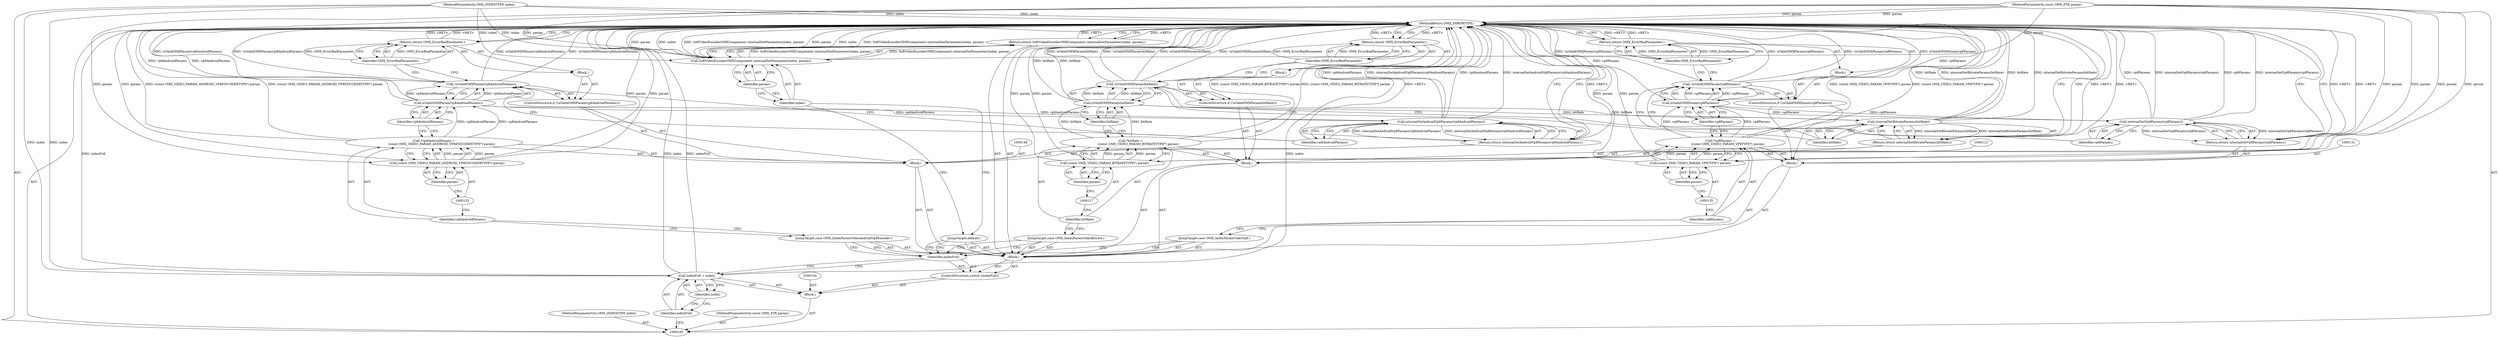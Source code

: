 digraph "0_Android_295c883fe3105b19bcd0f9e07d54c6b589fc5bff_28" {
"1000170" [label="(MethodReturn,OMX_ERRORTYPE)"];
"1000101" [label="(MethodParameterIn,OMX_INDEXTYPE index)"];
"1000216" [label="(MethodParameterOut,OMX_INDEXTYPE index)"];
"1000119" [label="(ControlStructure,if (!isValidOMXParam(bitRate)))"];
"1000120" [label="(Call,!isValidOMXParam(bitRate))"];
"1000121" [label="(Call,isValidOMXParam(bitRate))"];
"1000122" [label="(Identifier,bitRate)"];
"1000123" [label="(Block,)"];
"1000124" [label="(Return,return OMX_ErrorBadParameter;)"];
"1000125" [label="(Identifier,OMX_ErrorBadParameter)"];
"1000126" [label="(Return,return internalSetBitrateParams(bitRate);)"];
"1000127" [label="(Call,internalSetBitrateParams(bitRate))"];
"1000128" [label="(Identifier,bitRate)"];
"1000129" [label="(JumpTarget,case OMX_IndexParamVideoVp8:)"];
"1000130" [label="(Block,)"];
"1000132" [label="(Call,*vp8Params =\n                (const OMX_VIDEO_PARAM_VP8TYPE*) param)"];
"1000133" [label="(Identifier,vp8Params)"];
"1000102" [label="(MethodParameterIn,const OMX_PTR param)"];
"1000217" [label="(MethodParameterOut,const OMX_PTR param)"];
"1000103" [label="(Block,)"];
"1000134" [label="(Call,(const OMX_VIDEO_PARAM_VP8TYPE*) param)"];
"1000136" [label="(Identifier,param)"];
"1000137" [label="(ControlStructure,if (!isValidOMXParam(vp8Params)))"];
"1000138" [label="(Call,!isValidOMXParam(vp8Params))"];
"1000139" [label="(Call,isValidOMXParam(vp8Params))"];
"1000140" [label="(Identifier,vp8Params)"];
"1000141" [label="(Block,)"];
"1000142" [label="(Return,return OMX_ErrorBadParameter;)"];
"1000143" [label="(Identifier,OMX_ErrorBadParameter)"];
"1000144" [label="(Return,return internalSetVp8Params(vp8Params);)"];
"1000145" [label="(Call,internalSetVp8Params(vp8Params))"];
"1000146" [label="(Identifier,vp8Params)"];
"1000147" [label="(JumpTarget,case OMX_IndexParamVideoAndroidVp8Encoder:)"];
"1000148" [label="(Block,)"];
"1000150" [label="(Call,*vp8AndroidParams =\n                (const OMX_VIDEO_PARAM_ANDROID_VP8ENCODERTYPE*) param)"];
"1000151" [label="(Identifier,vp8AndroidParams)"];
"1000152" [label="(Call,(const OMX_VIDEO_PARAM_ANDROID_VP8ENCODERTYPE*) param)"];
"1000154" [label="(Identifier,param)"];
"1000155" [label="(ControlStructure,if (!isValidOMXParam(vp8AndroidParams)))"];
"1000156" [label="(Call,!isValidOMXParam(vp8AndroidParams))"];
"1000157" [label="(Call,isValidOMXParam(vp8AndroidParams))"];
"1000158" [label="(Identifier,vp8AndroidParams)"];
"1000159" [label="(Block,)"];
"1000160" [label="(Return,return OMX_ErrorBadParameter;)"];
"1000161" [label="(Identifier,OMX_ErrorBadParameter)"];
"1000162" [label="(Return,return internalSetAndroidVp8Params(vp8AndroidParams);)"];
"1000163" [label="(Call,internalSetAndroidVp8Params(vp8AndroidParams))"];
"1000164" [label="(Identifier,vp8AndroidParams)"];
"1000105" [label="(Call,indexFull = index)"];
"1000106" [label="(Identifier,indexFull)"];
"1000107" [label="(Identifier,index)"];
"1000165" [label="(JumpTarget,default:)"];
"1000166" [label="(Return,return SoftVideoEncoderOMXComponent::internalSetParameter(index, param);)"];
"1000167" [label="(Call,SoftVideoEncoderOMXComponent::internalSetParameter(index, param))"];
"1000168" [label="(Identifier,index)"];
"1000169" [label="(Identifier,param)"];
"1000109" [label="(Identifier,indexFull)"];
"1000110" [label="(Block,)"];
"1000108" [label="(ControlStructure,switch (indexFull))"];
"1000111" [label="(JumpTarget,case OMX_IndexParamVideoBitrate:)"];
"1000112" [label="(Block,)"];
"1000114" [label="(Call,*bitRate =\n                (const OMX_VIDEO_PARAM_BITRATETYPE*) param)"];
"1000115" [label="(Identifier,bitRate)"];
"1000116" [label="(Call,(const OMX_VIDEO_PARAM_BITRATETYPE*) param)"];
"1000118" [label="(Identifier,param)"];
"1000170" -> "1000100"  [label="AST: "];
"1000170" -> "1000124"  [label="CFG: "];
"1000170" -> "1000126"  [label="CFG: "];
"1000170" -> "1000142"  [label="CFG: "];
"1000170" -> "1000144"  [label="CFG: "];
"1000170" -> "1000160"  [label="CFG: "];
"1000170" -> "1000162"  [label="CFG: "];
"1000170" -> "1000166"  [label="CFG: "];
"1000144" -> "1000170"  [label="DDG: <RET>"];
"1000126" -> "1000170"  [label="DDG: <RET>"];
"1000142" -> "1000170"  [label="DDG: <RET>"];
"1000162" -> "1000170"  [label="DDG: <RET>"];
"1000124" -> "1000170"  [label="DDG: <RET>"];
"1000105" -> "1000170"  [label="DDG: index"];
"1000105" -> "1000170"  [label="DDG: indexFull"];
"1000167" -> "1000170"  [label="DDG: param"];
"1000167" -> "1000170"  [label="DDG: index"];
"1000167" -> "1000170"  [label="DDG: SoftVideoEncoderOMXComponent::internalSetParameter(index, param)"];
"1000156" -> "1000170"  [label="DDG: isValidOMXParam(vp8AndroidParams)"];
"1000156" -> "1000170"  [label="DDG: !isValidOMXParam(vp8AndroidParams)"];
"1000120" -> "1000170"  [label="DDG: isValidOMXParam(bitRate)"];
"1000120" -> "1000170"  [label="DDG: !isValidOMXParam(bitRate)"];
"1000127" -> "1000170"  [label="DDG: internalSetBitrateParams(bitRate)"];
"1000127" -> "1000170"  [label="DDG: bitRate"];
"1000116" -> "1000170"  [label="DDG: param"];
"1000102" -> "1000170"  [label="DDG: param"];
"1000152" -> "1000170"  [label="DDG: param"];
"1000114" -> "1000170"  [label="DDG: (const OMX_VIDEO_PARAM_BITRATETYPE*) param"];
"1000163" -> "1000170"  [label="DDG: vp8AndroidParams"];
"1000163" -> "1000170"  [label="DDG: internalSetAndroidVp8Params(vp8AndroidParams)"];
"1000138" -> "1000170"  [label="DDG: isValidOMXParam(vp8Params)"];
"1000138" -> "1000170"  [label="DDG: !isValidOMXParam(vp8Params)"];
"1000139" -> "1000170"  [label="DDG: vp8Params"];
"1000150" -> "1000170"  [label="DDG: (const OMX_VIDEO_PARAM_ANDROID_VP8ENCODERTYPE*) param"];
"1000157" -> "1000170"  [label="DDG: vp8AndroidParams"];
"1000132" -> "1000170"  [label="DDG: (const OMX_VIDEO_PARAM_VP8TYPE*) param"];
"1000101" -> "1000170"  [label="DDG: index"];
"1000134" -> "1000170"  [label="DDG: param"];
"1000121" -> "1000170"  [label="DDG: bitRate"];
"1000145" -> "1000170"  [label="DDG: internalSetVp8Params(vp8Params)"];
"1000145" -> "1000170"  [label="DDG: vp8Params"];
"1000166" -> "1000170"  [label="DDG: <RET>"];
"1000160" -> "1000170"  [label="DDG: <RET>"];
"1000101" -> "1000100"  [label="AST: "];
"1000101" -> "1000170"  [label="DDG: index"];
"1000101" -> "1000105"  [label="DDG: index"];
"1000101" -> "1000167"  [label="DDG: index"];
"1000216" -> "1000100"  [label="AST: "];
"1000119" -> "1000112"  [label="AST: "];
"1000120" -> "1000119"  [label="AST: "];
"1000123" -> "1000119"  [label="AST: "];
"1000120" -> "1000119"  [label="AST: "];
"1000120" -> "1000121"  [label="CFG: "];
"1000121" -> "1000120"  [label="AST: "];
"1000125" -> "1000120"  [label="CFG: "];
"1000128" -> "1000120"  [label="CFG: "];
"1000120" -> "1000170"  [label="DDG: isValidOMXParam(bitRate)"];
"1000120" -> "1000170"  [label="DDG: !isValidOMXParam(bitRate)"];
"1000121" -> "1000120"  [label="DDG: bitRate"];
"1000121" -> "1000120"  [label="AST: "];
"1000121" -> "1000122"  [label="CFG: "];
"1000122" -> "1000121"  [label="AST: "];
"1000120" -> "1000121"  [label="CFG: "];
"1000121" -> "1000170"  [label="DDG: bitRate"];
"1000121" -> "1000120"  [label="DDG: bitRate"];
"1000114" -> "1000121"  [label="DDG: bitRate"];
"1000121" -> "1000127"  [label="DDG: bitRate"];
"1000122" -> "1000121"  [label="AST: "];
"1000122" -> "1000114"  [label="CFG: "];
"1000121" -> "1000122"  [label="CFG: "];
"1000123" -> "1000119"  [label="AST: "];
"1000124" -> "1000123"  [label="AST: "];
"1000124" -> "1000123"  [label="AST: "];
"1000124" -> "1000125"  [label="CFG: "];
"1000125" -> "1000124"  [label="AST: "];
"1000170" -> "1000124"  [label="CFG: "];
"1000124" -> "1000170"  [label="DDG: <RET>"];
"1000125" -> "1000124"  [label="DDG: OMX_ErrorBadParameter"];
"1000125" -> "1000124"  [label="AST: "];
"1000125" -> "1000120"  [label="CFG: "];
"1000124" -> "1000125"  [label="CFG: "];
"1000125" -> "1000124"  [label="DDG: OMX_ErrorBadParameter"];
"1000126" -> "1000112"  [label="AST: "];
"1000126" -> "1000127"  [label="CFG: "];
"1000127" -> "1000126"  [label="AST: "];
"1000170" -> "1000126"  [label="CFG: "];
"1000126" -> "1000170"  [label="DDG: <RET>"];
"1000127" -> "1000126"  [label="DDG: internalSetBitrateParams(bitRate)"];
"1000127" -> "1000126"  [label="AST: "];
"1000127" -> "1000128"  [label="CFG: "];
"1000128" -> "1000127"  [label="AST: "];
"1000126" -> "1000127"  [label="CFG: "];
"1000127" -> "1000170"  [label="DDG: internalSetBitrateParams(bitRate)"];
"1000127" -> "1000170"  [label="DDG: bitRate"];
"1000127" -> "1000126"  [label="DDG: internalSetBitrateParams(bitRate)"];
"1000121" -> "1000127"  [label="DDG: bitRate"];
"1000128" -> "1000127"  [label="AST: "];
"1000128" -> "1000120"  [label="CFG: "];
"1000127" -> "1000128"  [label="CFG: "];
"1000129" -> "1000110"  [label="AST: "];
"1000129" -> "1000109"  [label="CFG: "];
"1000133" -> "1000129"  [label="CFG: "];
"1000130" -> "1000110"  [label="AST: "];
"1000131" -> "1000130"  [label="AST: "];
"1000132" -> "1000130"  [label="AST: "];
"1000137" -> "1000130"  [label="AST: "];
"1000144" -> "1000130"  [label="AST: "];
"1000132" -> "1000130"  [label="AST: "];
"1000132" -> "1000134"  [label="CFG: "];
"1000133" -> "1000132"  [label="AST: "];
"1000134" -> "1000132"  [label="AST: "];
"1000140" -> "1000132"  [label="CFG: "];
"1000132" -> "1000170"  [label="DDG: (const OMX_VIDEO_PARAM_VP8TYPE*) param"];
"1000134" -> "1000132"  [label="DDG: param"];
"1000132" -> "1000139"  [label="DDG: vp8Params"];
"1000133" -> "1000132"  [label="AST: "];
"1000133" -> "1000129"  [label="CFG: "];
"1000135" -> "1000133"  [label="CFG: "];
"1000102" -> "1000100"  [label="AST: "];
"1000102" -> "1000170"  [label="DDG: param"];
"1000102" -> "1000116"  [label="DDG: param"];
"1000102" -> "1000134"  [label="DDG: param"];
"1000102" -> "1000152"  [label="DDG: param"];
"1000102" -> "1000167"  [label="DDG: param"];
"1000217" -> "1000100"  [label="AST: "];
"1000103" -> "1000100"  [label="AST: "];
"1000104" -> "1000103"  [label="AST: "];
"1000105" -> "1000103"  [label="AST: "];
"1000108" -> "1000103"  [label="AST: "];
"1000134" -> "1000132"  [label="AST: "];
"1000134" -> "1000136"  [label="CFG: "];
"1000135" -> "1000134"  [label="AST: "];
"1000136" -> "1000134"  [label="AST: "];
"1000132" -> "1000134"  [label="CFG: "];
"1000134" -> "1000170"  [label="DDG: param"];
"1000134" -> "1000132"  [label="DDG: param"];
"1000102" -> "1000134"  [label="DDG: param"];
"1000136" -> "1000134"  [label="AST: "];
"1000136" -> "1000135"  [label="CFG: "];
"1000134" -> "1000136"  [label="CFG: "];
"1000137" -> "1000130"  [label="AST: "];
"1000138" -> "1000137"  [label="AST: "];
"1000141" -> "1000137"  [label="AST: "];
"1000138" -> "1000137"  [label="AST: "];
"1000138" -> "1000139"  [label="CFG: "];
"1000139" -> "1000138"  [label="AST: "];
"1000143" -> "1000138"  [label="CFG: "];
"1000146" -> "1000138"  [label="CFG: "];
"1000138" -> "1000170"  [label="DDG: isValidOMXParam(vp8Params)"];
"1000138" -> "1000170"  [label="DDG: !isValidOMXParam(vp8Params)"];
"1000139" -> "1000138"  [label="DDG: vp8Params"];
"1000139" -> "1000138"  [label="AST: "];
"1000139" -> "1000140"  [label="CFG: "];
"1000140" -> "1000139"  [label="AST: "];
"1000138" -> "1000139"  [label="CFG: "];
"1000139" -> "1000170"  [label="DDG: vp8Params"];
"1000139" -> "1000138"  [label="DDG: vp8Params"];
"1000132" -> "1000139"  [label="DDG: vp8Params"];
"1000139" -> "1000145"  [label="DDG: vp8Params"];
"1000140" -> "1000139"  [label="AST: "];
"1000140" -> "1000132"  [label="CFG: "];
"1000139" -> "1000140"  [label="CFG: "];
"1000141" -> "1000137"  [label="AST: "];
"1000142" -> "1000141"  [label="AST: "];
"1000142" -> "1000141"  [label="AST: "];
"1000142" -> "1000143"  [label="CFG: "];
"1000143" -> "1000142"  [label="AST: "];
"1000170" -> "1000142"  [label="CFG: "];
"1000142" -> "1000170"  [label="DDG: <RET>"];
"1000143" -> "1000142"  [label="DDG: OMX_ErrorBadParameter"];
"1000143" -> "1000142"  [label="AST: "];
"1000143" -> "1000138"  [label="CFG: "];
"1000142" -> "1000143"  [label="CFG: "];
"1000143" -> "1000142"  [label="DDG: OMX_ErrorBadParameter"];
"1000144" -> "1000130"  [label="AST: "];
"1000144" -> "1000145"  [label="CFG: "];
"1000145" -> "1000144"  [label="AST: "];
"1000170" -> "1000144"  [label="CFG: "];
"1000144" -> "1000170"  [label="DDG: <RET>"];
"1000145" -> "1000144"  [label="DDG: internalSetVp8Params(vp8Params)"];
"1000145" -> "1000144"  [label="AST: "];
"1000145" -> "1000146"  [label="CFG: "];
"1000146" -> "1000145"  [label="AST: "];
"1000144" -> "1000145"  [label="CFG: "];
"1000145" -> "1000170"  [label="DDG: internalSetVp8Params(vp8Params)"];
"1000145" -> "1000170"  [label="DDG: vp8Params"];
"1000145" -> "1000144"  [label="DDG: internalSetVp8Params(vp8Params)"];
"1000139" -> "1000145"  [label="DDG: vp8Params"];
"1000146" -> "1000145"  [label="AST: "];
"1000146" -> "1000138"  [label="CFG: "];
"1000145" -> "1000146"  [label="CFG: "];
"1000147" -> "1000110"  [label="AST: "];
"1000147" -> "1000109"  [label="CFG: "];
"1000151" -> "1000147"  [label="CFG: "];
"1000148" -> "1000110"  [label="AST: "];
"1000149" -> "1000148"  [label="AST: "];
"1000150" -> "1000148"  [label="AST: "];
"1000155" -> "1000148"  [label="AST: "];
"1000162" -> "1000148"  [label="AST: "];
"1000150" -> "1000148"  [label="AST: "];
"1000150" -> "1000152"  [label="CFG: "];
"1000151" -> "1000150"  [label="AST: "];
"1000152" -> "1000150"  [label="AST: "];
"1000158" -> "1000150"  [label="CFG: "];
"1000150" -> "1000170"  [label="DDG: (const OMX_VIDEO_PARAM_ANDROID_VP8ENCODERTYPE*) param"];
"1000152" -> "1000150"  [label="DDG: param"];
"1000150" -> "1000157"  [label="DDG: vp8AndroidParams"];
"1000151" -> "1000150"  [label="AST: "];
"1000151" -> "1000147"  [label="CFG: "];
"1000153" -> "1000151"  [label="CFG: "];
"1000152" -> "1000150"  [label="AST: "];
"1000152" -> "1000154"  [label="CFG: "];
"1000153" -> "1000152"  [label="AST: "];
"1000154" -> "1000152"  [label="AST: "];
"1000150" -> "1000152"  [label="CFG: "];
"1000152" -> "1000170"  [label="DDG: param"];
"1000152" -> "1000150"  [label="DDG: param"];
"1000102" -> "1000152"  [label="DDG: param"];
"1000154" -> "1000152"  [label="AST: "];
"1000154" -> "1000153"  [label="CFG: "];
"1000152" -> "1000154"  [label="CFG: "];
"1000155" -> "1000148"  [label="AST: "];
"1000156" -> "1000155"  [label="AST: "];
"1000159" -> "1000155"  [label="AST: "];
"1000156" -> "1000155"  [label="AST: "];
"1000156" -> "1000157"  [label="CFG: "];
"1000157" -> "1000156"  [label="AST: "];
"1000161" -> "1000156"  [label="CFG: "];
"1000164" -> "1000156"  [label="CFG: "];
"1000156" -> "1000170"  [label="DDG: isValidOMXParam(vp8AndroidParams)"];
"1000156" -> "1000170"  [label="DDG: !isValidOMXParam(vp8AndroidParams)"];
"1000157" -> "1000156"  [label="DDG: vp8AndroidParams"];
"1000157" -> "1000156"  [label="AST: "];
"1000157" -> "1000158"  [label="CFG: "];
"1000158" -> "1000157"  [label="AST: "];
"1000156" -> "1000157"  [label="CFG: "];
"1000157" -> "1000170"  [label="DDG: vp8AndroidParams"];
"1000157" -> "1000156"  [label="DDG: vp8AndroidParams"];
"1000150" -> "1000157"  [label="DDG: vp8AndroidParams"];
"1000157" -> "1000163"  [label="DDG: vp8AndroidParams"];
"1000158" -> "1000157"  [label="AST: "];
"1000158" -> "1000150"  [label="CFG: "];
"1000157" -> "1000158"  [label="CFG: "];
"1000159" -> "1000155"  [label="AST: "];
"1000160" -> "1000159"  [label="AST: "];
"1000160" -> "1000159"  [label="AST: "];
"1000160" -> "1000161"  [label="CFG: "];
"1000161" -> "1000160"  [label="AST: "];
"1000170" -> "1000160"  [label="CFG: "];
"1000160" -> "1000170"  [label="DDG: <RET>"];
"1000161" -> "1000160"  [label="DDG: OMX_ErrorBadParameter"];
"1000161" -> "1000160"  [label="AST: "];
"1000161" -> "1000156"  [label="CFG: "];
"1000160" -> "1000161"  [label="CFG: "];
"1000161" -> "1000160"  [label="DDG: OMX_ErrorBadParameter"];
"1000162" -> "1000148"  [label="AST: "];
"1000162" -> "1000163"  [label="CFG: "];
"1000163" -> "1000162"  [label="AST: "];
"1000170" -> "1000162"  [label="CFG: "];
"1000162" -> "1000170"  [label="DDG: <RET>"];
"1000163" -> "1000162"  [label="DDG: internalSetAndroidVp8Params(vp8AndroidParams)"];
"1000163" -> "1000162"  [label="AST: "];
"1000163" -> "1000164"  [label="CFG: "];
"1000164" -> "1000163"  [label="AST: "];
"1000162" -> "1000163"  [label="CFG: "];
"1000163" -> "1000170"  [label="DDG: vp8AndroidParams"];
"1000163" -> "1000170"  [label="DDG: internalSetAndroidVp8Params(vp8AndroidParams)"];
"1000163" -> "1000162"  [label="DDG: internalSetAndroidVp8Params(vp8AndroidParams)"];
"1000157" -> "1000163"  [label="DDG: vp8AndroidParams"];
"1000164" -> "1000163"  [label="AST: "];
"1000164" -> "1000156"  [label="CFG: "];
"1000163" -> "1000164"  [label="CFG: "];
"1000105" -> "1000103"  [label="AST: "];
"1000105" -> "1000107"  [label="CFG: "];
"1000106" -> "1000105"  [label="AST: "];
"1000107" -> "1000105"  [label="AST: "];
"1000109" -> "1000105"  [label="CFG: "];
"1000105" -> "1000170"  [label="DDG: index"];
"1000105" -> "1000170"  [label="DDG: indexFull"];
"1000101" -> "1000105"  [label="DDG: index"];
"1000106" -> "1000105"  [label="AST: "];
"1000106" -> "1000100"  [label="CFG: "];
"1000107" -> "1000106"  [label="CFG: "];
"1000107" -> "1000105"  [label="AST: "];
"1000107" -> "1000106"  [label="CFG: "];
"1000105" -> "1000107"  [label="CFG: "];
"1000165" -> "1000110"  [label="AST: "];
"1000165" -> "1000109"  [label="CFG: "];
"1000168" -> "1000165"  [label="CFG: "];
"1000166" -> "1000110"  [label="AST: "];
"1000166" -> "1000167"  [label="CFG: "];
"1000167" -> "1000166"  [label="AST: "];
"1000170" -> "1000166"  [label="CFG: "];
"1000166" -> "1000170"  [label="DDG: <RET>"];
"1000167" -> "1000166"  [label="DDG: SoftVideoEncoderOMXComponent::internalSetParameter(index, param)"];
"1000167" -> "1000166"  [label="AST: "];
"1000167" -> "1000169"  [label="CFG: "];
"1000168" -> "1000167"  [label="AST: "];
"1000169" -> "1000167"  [label="AST: "];
"1000166" -> "1000167"  [label="CFG: "];
"1000167" -> "1000170"  [label="DDG: param"];
"1000167" -> "1000170"  [label="DDG: index"];
"1000167" -> "1000170"  [label="DDG: SoftVideoEncoderOMXComponent::internalSetParameter(index, param)"];
"1000167" -> "1000166"  [label="DDG: SoftVideoEncoderOMXComponent::internalSetParameter(index, param)"];
"1000101" -> "1000167"  [label="DDG: index"];
"1000102" -> "1000167"  [label="DDG: param"];
"1000168" -> "1000167"  [label="AST: "];
"1000168" -> "1000165"  [label="CFG: "];
"1000169" -> "1000168"  [label="CFG: "];
"1000169" -> "1000167"  [label="AST: "];
"1000169" -> "1000168"  [label="CFG: "];
"1000167" -> "1000169"  [label="CFG: "];
"1000109" -> "1000108"  [label="AST: "];
"1000109" -> "1000105"  [label="CFG: "];
"1000111" -> "1000109"  [label="CFG: "];
"1000129" -> "1000109"  [label="CFG: "];
"1000147" -> "1000109"  [label="CFG: "];
"1000165" -> "1000109"  [label="CFG: "];
"1000110" -> "1000108"  [label="AST: "];
"1000111" -> "1000110"  [label="AST: "];
"1000112" -> "1000110"  [label="AST: "];
"1000129" -> "1000110"  [label="AST: "];
"1000130" -> "1000110"  [label="AST: "];
"1000147" -> "1000110"  [label="AST: "];
"1000148" -> "1000110"  [label="AST: "];
"1000165" -> "1000110"  [label="AST: "];
"1000166" -> "1000110"  [label="AST: "];
"1000108" -> "1000103"  [label="AST: "];
"1000109" -> "1000108"  [label="AST: "];
"1000110" -> "1000108"  [label="AST: "];
"1000111" -> "1000110"  [label="AST: "];
"1000111" -> "1000109"  [label="CFG: "];
"1000115" -> "1000111"  [label="CFG: "];
"1000112" -> "1000110"  [label="AST: "];
"1000113" -> "1000112"  [label="AST: "];
"1000114" -> "1000112"  [label="AST: "];
"1000119" -> "1000112"  [label="AST: "];
"1000126" -> "1000112"  [label="AST: "];
"1000114" -> "1000112"  [label="AST: "];
"1000114" -> "1000116"  [label="CFG: "];
"1000115" -> "1000114"  [label="AST: "];
"1000116" -> "1000114"  [label="AST: "];
"1000122" -> "1000114"  [label="CFG: "];
"1000114" -> "1000170"  [label="DDG: (const OMX_VIDEO_PARAM_BITRATETYPE*) param"];
"1000116" -> "1000114"  [label="DDG: param"];
"1000114" -> "1000121"  [label="DDG: bitRate"];
"1000115" -> "1000114"  [label="AST: "];
"1000115" -> "1000111"  [label="CFG: "];
"1000117" -> "1000115"  [label="CFG: "];
"1000116" -> "1000114"  [label="AST: "];
"1000116" -> "1000118"  [label="CFG: "];
"1000117" -> "1000116"  [label="AST: "];
"1000118" -> "1000116"  [label="AST: "];
"1000114" -> "1000116"  [label="CFG: "];
"1000116" -> "1000170"  [label="DDG: param"];
"1000116" -> "1000114"  [label="DDG: param"];
"1000102" -> "1000116"  [label="DDG: param"];
"1000118" -> "1000116"  [label="AST: "];
"1000118" -> "1000117"  [label="CFG: "];
"1000116" -> "1000118"  [label="CFG: "];
}
